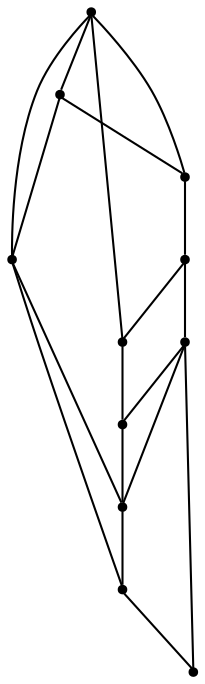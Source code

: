 graph {
  node [shape=point,comment="{\"directed\":false,\"doi\":\"10.1007/978-3-319-50106-2_12\",\"figure\":\"1 (2)\"}"]

  v0 [pos="861.7164393979806,430.63164270400864"]
  v1 [pos="791.0926945486076,430.63164270400864"]
  v2 [pos="932.3422826651375,504.74177937986497"]
  v3 [pos="932.3422826651375,363.49582999947336"]
  v4 [pos="861.7195552304478,363.49582999947336"]
  v5 [pos="861.7195552304477,504.74177937986497"]
  v6 [pos="791.0926945486076,504.74177937986497"]
  v7 [pos="720.4689496992348,430.63164270400864"]
  v8 [pos="720.4689814934436,434.11880468966916"]
  v9 [pos="720.4689814934436,504.74177937986497"]
  v10 [pos="720.4689814934436,363.49582999947336"]

  v9 -- v6 [id="-3",pos="720.4689814934436,504.74177937986497 791.0926945486076,504.74177937986497 791.0926945486076,504.74177937986497 791.0926945486076,504.74177937986497"]
  v6 -- v5 [id="-4",pos="791.0926945486076,504.74177937986497 861.7195552304477,504.74177937986497 861.7195552304477,504.74177937986497 861.7195552304477,504.74177937986497"]
  v5 -- v2 [id="-5",pos="861.7195552304477,504.74177937986497 932.3422826651375,504.74177937986497 932.3422826651375,504.74177937986497 932.3422826651375,504.74177937986497"]
  v10 -- v3 [id="-9",pos="720.4689814934436,363.49582999947336 720.4689179050259,292.873109659831 720.4689179050259,292.873109659831 720.4689179050259,292.873109659831 932.3401842473535,292.873109659831 932.3401842473535,292.873109659831 932.3401842473535,292.873109659831 932.3422826651375,363.49582999947336 932.3422826651375,363.49582999947336 932.3422826651375,363.49582999947336"]
  v8 -- v9 [id="-10",pos="720.4689814934436,434.11880468966916 720.4689814934436,504.74177937986497 720.4689814934436,504.74177937986497 720.4689814934436,504.74177937986497"]
  v8 -- v10 [id="-14",pos="720.4689814934436,434.11880468966916 720.4689814934436,363.49582999947336 720.4689814934436,363.49582999947336 720.4689814934436,363.49582999947336"]
  v9 -- v7 [id="-80",pos="720.4689814934436,504.74177937986497 720.4689496992348,430.63164270400864 720.4689496992348,430.63164270400864 720.4689496992348,430.63164270400864"]
  v7 -- v8 [id="-88",pos="720.4689496992348,430.63164270400864 720.4689814934436,434.11880468966916 720.4689814934436,434.11880468966916 720.4689814934436,434.11880468966916"]
  v10 -- v7 [id="-101",pos="720.4689814934436,363.49582999947336 720.4689496992348,430.63164270400864 720.4689496992348,430.63164270400864 720.4689496992348,430.63164270400864"]
  v10 -- v4 [id="-102",pos="720.4689814934436,363.49582999947336 861.7195552304478,363.49582999947336 861.7195552304478,363.49582999947336 861.7195552304478,363.49582999947336"]
  v7 -- v1 [id="-163",pos="720.4689496992348,430.63164270400864 791.0926945486076,430.63164270400864 791.0926945486076,430.63164270400864 791.0926945486076,430.63164270400864"]
  v6 -- v1 [id="-182",pos="791.0926945486076,504.74177937986497 791.0926945486076,430.63164270400864 791.0926945486076,430.63164270400864 791.0926945486076,430.63164270400864"]
  v1 -- v0 [id="-207",pos="791.0926945486076,430.63164270400864 861.7164393979806,430.63164270400864 861.7164393979806,430.63164270400864 861.7164393979806,430.63164270400864"]
  v0 -- v4 [id="-220",pos="861.7164393979806,430.63164270400864 861.7195552304478,363.49582999947336 861.7195552304478,363.49582999947336 861.7195552304478,363.49582999947336"]
  v5 -- v0 [id="-221",pos="861.7195552304477,504.74177937986497 861.7164393979806,430.63164270400864 861.7164393979806,430.63164270400864 861.7164393979806,430.63164270400864"]
  v5 -- v4 [id="-256",pos="861.7195552304477,504.74177937986497 861.7195552304478,363.49582999947336 861.7195552304478,363.49582999947336 861.7195552304478,363.49582999947336"]
  v4 -- v3 [id="-298",pos="861.7195552304478,363.49582999947336 932.3422826651375,363.49582999947336 932.3422826651375,363.49582999947336 932.3422826651375,363.49582999947336"]
  v3 -- v2 [id="-301",pos="932.3422826651375,363.49582999947336 932.3422826651375,504.74177937986497 932.3422826651375,504.74177937986497 932.3422826651375,504.74177937986497"]
}